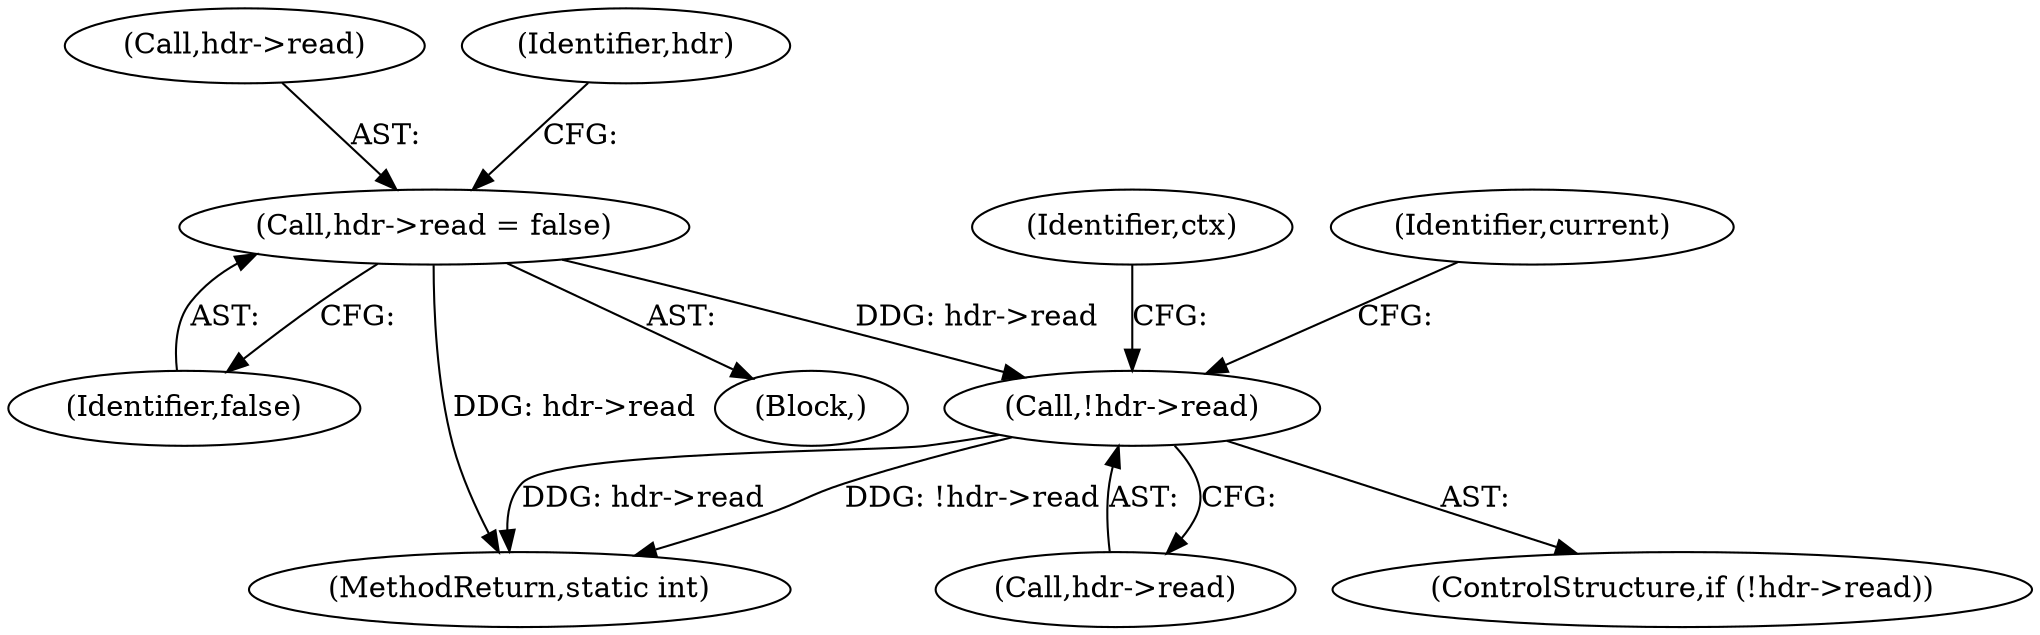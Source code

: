 digraph "0_neomutt_9e927affe3a021175f354af5fa01d22657c20585@API" {
"1000707" [label="(Call,!hdr->read)"];
"1000660" [label="(Call,hdr->read = false)"];
"1000708" [label="(Call,hdr->read)"];
"1000660" [label="(Call,hdr->read = false)"];
"1000661" [label="(Call,hdr->read)"];
"1000712" [label="(Identifier,ctx)"];
"1000392" [label="(Block,)"];
"1000667" [label="(Identifier,hdr)"];
"1000664" [label="(Identifier,false)"];
"1000824" [label="(MethodReturn,static int)"];
"1000707" [label="(Call,!hdr->read)"];
"1000716" [label="(Identifier,current)"];
"1000706" [label="(ControlStructure,if (!hdr->read))"];
"1000707" -> "1000706"  [label="AST: "];
"1000707" -> "1000708"  [label="CFG: "];
"1000708" -> "1000707"  [label="AST: "];
"1000712" -> "1000707"  [label="CFG: "];
"1000716" -> "1000707"  [label="CFG: "];
"1000707" -> "1000824"  [label="DDG: hdr->read"];
"1000707" -> "1000824"  [label="DDG: !hdr->read"];
"1000660" -> "1000707"  [label="DDG: hdr->read"];
"1000660" -> "1000392"  [label="AST: "];
"1000660" -> "1000664"  [label="CFG: "];
"1000661" -> "1000660"  [label="AST: "];
"1000664" -> "1000660"  [label="AST: "];
"1000667" -> "1000660"  [label="CFG: "];
"1000660" -> "1000824"  [label="DDG: hdr->read"];
}
